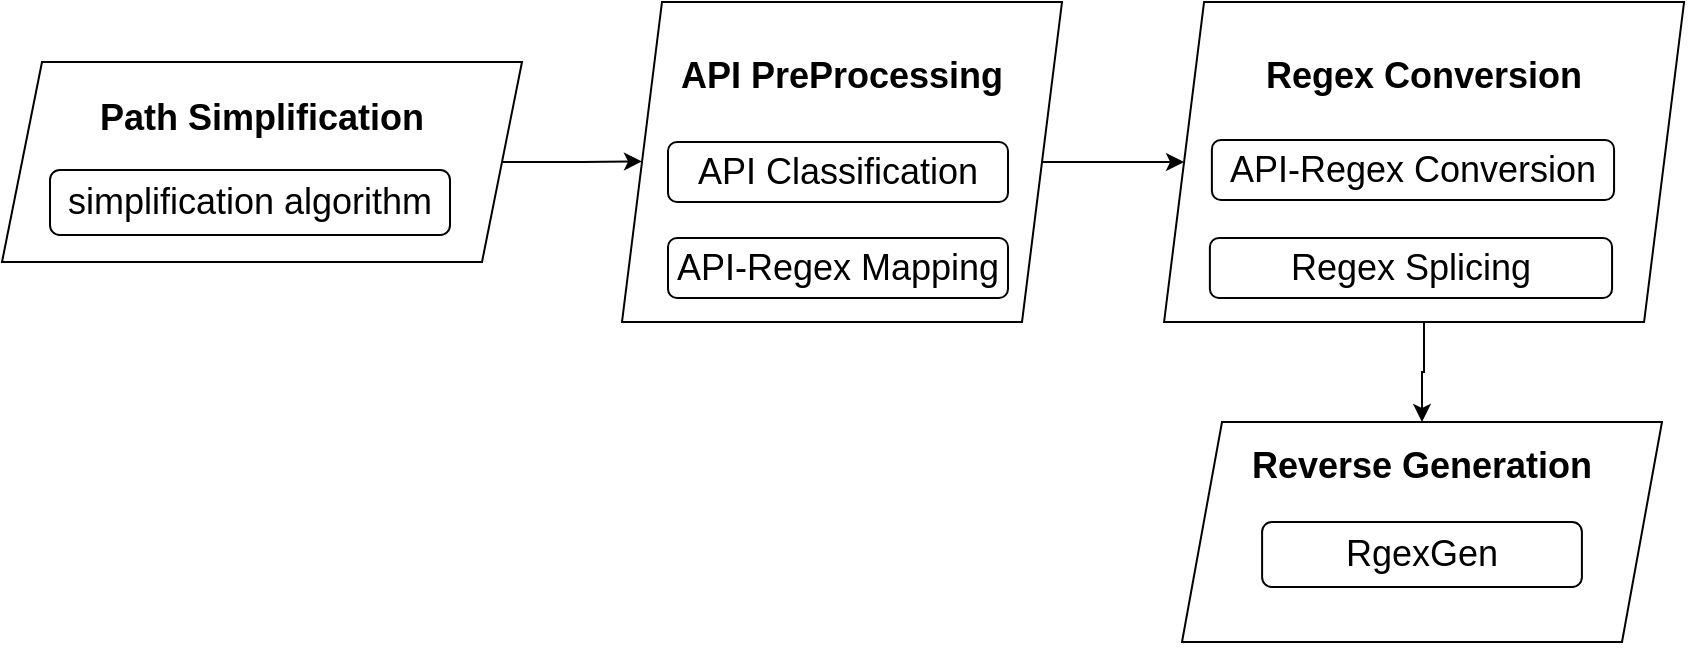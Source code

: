 <mxfile version="16.6.1" type="github">
  <diagram name="Page-1" id="929967ad-93f9-6ef4-fab6-5d389245f69c">
    <mxGraphModel dx="1929" dy="1106" grid="1" gridSize="10" guides="1" tooltips="1" connect="1" arrows="1" fold="1" page="1" pageScale="1.5" pageWidth="1169" pageHeight="826" background="none" math="0" shadow="0">
      <root>
        <mxCell id="0" style=";html=1;" />
        <mxCell id="1" style=";html=1;" parent="0" />
        <mxCell id="1672d66443f91eb5-13" style="edgeStyle=orthogonalEdgeStyle;rounded=0;html=1;jettySize=auto;orthogonalLoop=1;endArrow=circlePlus;endFill=0;" parent="1" source="1672d66443f91eb5-4" edge="1">
          <mxGeometry relative="1" as="geometry">
            <Array as="points">
              <mxPoint x="477" y="485" />
              <mxPoint x="517" y="485" />
            </Array>
            <mxPoint x="517" y="445.0" as="targetPoint" />
          </mxGeometry>
        </mxCell>
        <mxCell id="1672d66443f91eb5-15" style="edgeStyle=orthogonalEdgeStyle;rounded=0;html=1;endArrow=circlePlus;endFill=0;jettySize=auto;orthogonalLoop=1;" parent="1" source="1672d66443f91eb5-5" edge="1">
          <mxGeometry relative="1" as="geometry">
            <Array as="points">
              <mxPoint x="717" y="485" />
              <mxPoint x="517" y="485" />
            </Array>
            <mxPoint x="517" y="445.0" as="targetPoint" />
          </mxGeometry>
        </mxCell>
        <mxCell id="1672d66443f91eb5-16" style="edgeStyle=orthogonalEdgeStyle;rounded=0;html=1;endArrow=circlePlus;endFill=0;jettySize=auto;orthogonalLoop=1;entryX=0.25;entryY=1;" parent="1" source="1672d66443f91eb5-7" edge="1">
          <mxGeometry relative="1" as="geometry">
            <Array as="points">
              <mxPoint x="627" y="635" />
              <mxPoint x="677" y="635" />
            </Array>
            <mxPoint x="677" y="605.0" as="targetPoint" />
          </mxGeometry>
        </mxCell>
        <mxCell id="1672d66443f91eb5-17" style="edgeStyle=orthogonalEdgeStyle;rounded=0;html=1;endArrow=circlePlus;endFill=0;jettySize=auto;orthogonalLoop=1;entryX=0.5;entryY=1;" parent="1" source="1672d66443f91eb5-8" edge="1">
          <mxGeometry relative="1" as="geometry">
            <Array as="points">
              <mxPoint x="817" y="635" />
              <mxPoint x="717" y="635" />
            </Array>
            <mxPoint x="717" y="605.0" as="targetPoint" />
          </mxGeometry>
        </mxCell>
        <mxCell id="cCspnFSM4ksfWUjLRAov-4" style="edgeStyle=orthogonalEdgeStyle;rounded=0;orthogonalLoop=1;jettySize=auto;html=1;entryX=0;entryY=0.5;entryDx=0;entryDy=0;fontSize=18;" edge="1" parent="1" target="cCspnFSM4ksfWUjLRAov-1">
          <mxGeometry relative="1" as="geometry">
            <mxPoint x="570" y="325" as="sourcePoint" />
          </mxGeometry>
        </mxCell>
        <mxCell id="cCspnFSM4ksfWUjLRAov-12" value="" style="group" vertex="1" connectable="0" parent="1">
          <mxGeometry x="770" y="120" width="220" height="160" as="geometry" />
        </mxCell>
        <mxCell id="cCspnFSM4ksfWUjLRAov-13" value="" style="group" vertex="1" connectable="0" parent="cCspnFSM4ksfWUjLRAov-12">
          <mxGeometry width="220" height="160" as="geometry" />
        </mxCell>
        <mxCell id="cCspnFSM4ksfWUjLRAov-7" value="&lt;span style=&quot;font-weight: 700&quot;&gt;&lt;br&gt;API PreProcessing&lt;br&gt;&lt;br&gt;&lt;br&gt;&lt;br&gt;&lt;br&gt;&lt;/span&gt;&lt;br&gt;" style="shape=parallelogram;perimeter=parallelogramPerimeter;whiteSpace=wrap;html=1;fixedSize=1;fontSize=18;" vertex="1" parent="cCspnFSM4ksfWUjLRAov-13">
          <mxGeometry width="220" height="160" as="geometry" />
        </mxCell>
        <mxCell id="cCspnFSM4ksfWUjLRAov-10" value="API Classification" style="rounded=1;whiteSpace=wrap;html=1;fontSize=18;" vertex="1" parent="cCspnFSM4ksfWUjLRAov-13">
          <mxGeometry x="23" y="70" width="170" height="30" as="geometry" />
        </mxCell>
        <mxCell id="cCspnFSM4ksfWUjLRAov-11" value="API-Regex Mapping" style="rounded=1;whiteSpace=wrap;html=1;fontSize=18;" vertex="1" parent="cCspnFSM4ksfWUjLRAov-13">
          <mxGeometry x="23" y="118" width="170" height="30" as="geometry" />
        </mxCell>
        <mxCell id="cCspnFSM4ksfWUjLRAov-14" value="" style="group" vertex="1" connectable="0" parent="1">
          <mxGeometry x="1050" y="120" width="260" height="160" as="geometry" />
        </mxCell>
        <mxCell id="cCspnFSM4ksfWUjLRAov-15" value="" style="group" vertex="1" connectable="0" parent="cCspnFSM4ksfWUjLRAov-14">
          <mxGeometry x="-8.966" width="260" height="160" as="geometry" />
        </mxCell>
        <mxCell id="cCspnFSM4ksfWUjLRAov-16" value="&lt;b&gt;&lt;br&gt;Regex Conversion&lt;br&gt;&lt;br&gt;&lt;br&gt;&lt;br&gt;&lt;br&gt;&lt;br&gt;&lt;/b&gt;" style="shape=parallelogram;perimeter=parallelogramPerimeter;whiteSpace=wrap;html=1;fixedSize=1;fontSize=18;" vertex="1" parent="cCspnFSM4ksfWUjLRAov-15">
          <mxGeometry width="260" height="160" as="geometry" />
        </mxCell>
        <mxCell id="cCspnFSM4ksfWUjLRAov-17" value="API-Regex Conversion" style="rounded=1;whiteSpace=wrap;html=1;fontSize=18;" vertex="1" parent="cCspnFSM4ksfWUjLRAov-15">
          <mxGeometry x="23.91" y="69" width="201.09" height="30" as="geometry" />
        </mxCell>
        <mxCell id="cCspnFSM4ksfWUjLRAov-18" value="Regex Splicing" style="rounded=1;whiteSpace=wrap;html=1;fontSize=18;" vertex="1" parent="cCspnFSM4ksfWUjLRAov-15">
          <mxGeometry x="22.91" y="118" width="201.09" height="30" as="geometry" />
        </mxCell>
        <mxCell id="cCspnFSM4ksfWUjLRAov-20" value="" style="group" vertex="1" connectable="0" parent="1">
          <mxGeometry x="1050" y="330" width="240" height="110" as="geometry" />
        </mxCell>
        <mxCell id="cCspnFSM4ksfWUjLRAov-21" value="&lt;b&gt;&lt;br&gt;Reverse Generation&lt;br&gt;&lt;br&gt;&lt;br&gt;&lt;br&gt;&lt;br&gt;&lt;/b&gt;" style="shape=parallelogram;perimeter=parallelogramPerimeter;whiteSpace=wrap;html=1;fixedSize=1;fontSize=18;" vertex="1" parent="cCspnFSM4ksfWUjLRAov-20">
          <mxGeometry width="240" height="110" as="geometry" />
        </mxCell>
        <mxCell id="cCspnFSM4ksfWUjLRAov-23" value="RgexGen" style="rounded=1;whiteSpace=wrap;html=1;fontSize=18;" vertex="1" parent="cCspnFSM4ksfWUjLRAov-20">
          <mxGeometry x="40.05" y="50" width="159.9" height="32.5" as="geometry" />
        </mxCell>
        <mxCell id="cCspnFSM4ksfWUjLRAov-27" value="" style="group" vertex="1" connectable="0" parent="1">
          <mxGeometry x="460" y="150" width="260" height="100" as="geometry" />
        </mxCell>
        <mxCell id="cCspnFSM4ksfWUjLRAov-5" value="&lt;span style=&quot;font-weight: 700&quot;&gt;Path Simplification&lt;br&gt;&lt;br&gt;&lt;/span&gt;&lt;span style=&quot;color: rgba(0 , 0 , 0 , 0) ; font-family: monospace ; font-size: 0px&quot;&gt;%3CmxGraphModel%3E%3Croot%3E%3CmxCell%20id%3D%220%22%2F%3E%3CmxCell%20id%3D%221%22%20parent%3D%220%22%2F%3E%3CmxCell%20id%3D%222%22%20value%3D%22RgexGen%22%20style%3D%22rounded%3D1%3BwhiteSpace%3Dwrap%3Bhtml%3D1%3BfontSize%3D18%3B%22%20vertex%3D%221%22%20parent%3D%221%22%3E%3CmxGeometry%20x%3D%221040.05%22%20y%3D%22720%22%20width%3D%22159.9%22%20height%3D%2232.5%22%20as%3D%22geometry%22%2F%3E%3C%2FmxCell%3E%3C%2Froot%3E%3C%2FmxGraphModel%3E&lt;/span&gt;&lt;span style=&quot;font-weight: 700&quot;&gt;&lt;br&gt;&lt;/span&gt;" style="shape=parallelogram;perimeter=parallelogramPerimeter;whiteSpace=wrap;html=1;fixedSize=1;fontSize=18;" vertex="1" parent="cCspnFSM4ksfWUjLRAov-27">
          <mxGeometry width="260" height="100" as="geometry" />
        </mxCell>
        <mxCell id="cCspnFSM4ksfWUjLRAov-24" value="simplification algorithm" style="rounded=1;whiteSpace=wrap;html=1;fontSize=18;" vertex="1" parent="cCspnFSM4ksfWUjLRAov-27">
          <mxGeometry x="24" y="54" width="200" height="32.5" as="geometry" />
        </mxCell>
        <mxCell id="cCspnFSM4ksfWUjLRAov-28" style="edgeStyle=orthogonalEdgeStyle;rounded=0;orthogonalLoop=1;jettySize=auto;html=1;exitX=1;exitY=0.5;exitDx=0;exitDy=0;fontSize=18;" edge="1" parent="1" source="cCspnFSM4ksfWUjLRAov-5">
          <mxGeometry relative="1" as="geometry">
            <mxPoint x="780" y="199.714" as="targetPoint" />
          </mxGeometry>
        </mxCell>
        <mxCell id="cCspnFSM4ksfWUjLRAov-29" style="edgeStyle=orthogonalEdgeStyle;rounded=0;orthogonalLoop=1;jettySize=auto;html=1;exitX=1;exitY=0.5;exitDx=0;exitDy=0;entryX=0;entryY=0.5;entryDx=0;entryDy=0;fontSize=18;" edge="1" parent="1" source="cCspnFSM4ksfWUjLRAov-7" target="cCspnFSM4ksfWUjLRAov-16">
          <mxGeometry relative="1" as="geometry" />
        </mxCell>
        <mxCell id="cCspnFSM4ksfWUjLRAov-30" style="edgeStyle=orthogonalEdgeStyle;rounded=0;orthogonalLoop=1;jettySize=auto;html=1;entryX=0.5;entryY=0;entryDx=0;entryDy=0;fontSize=18;" edge="1" parent="1" source="cCspnFSM4ksfWUjLRAov-16" target="cCspnFSM4ksfWUjLRAov-21">
          <mxGeometry relative="1" as="geometry" />
        </mxCell>
      </root>
    </mxGraphModel>
  </diagram>
</mxfile>
